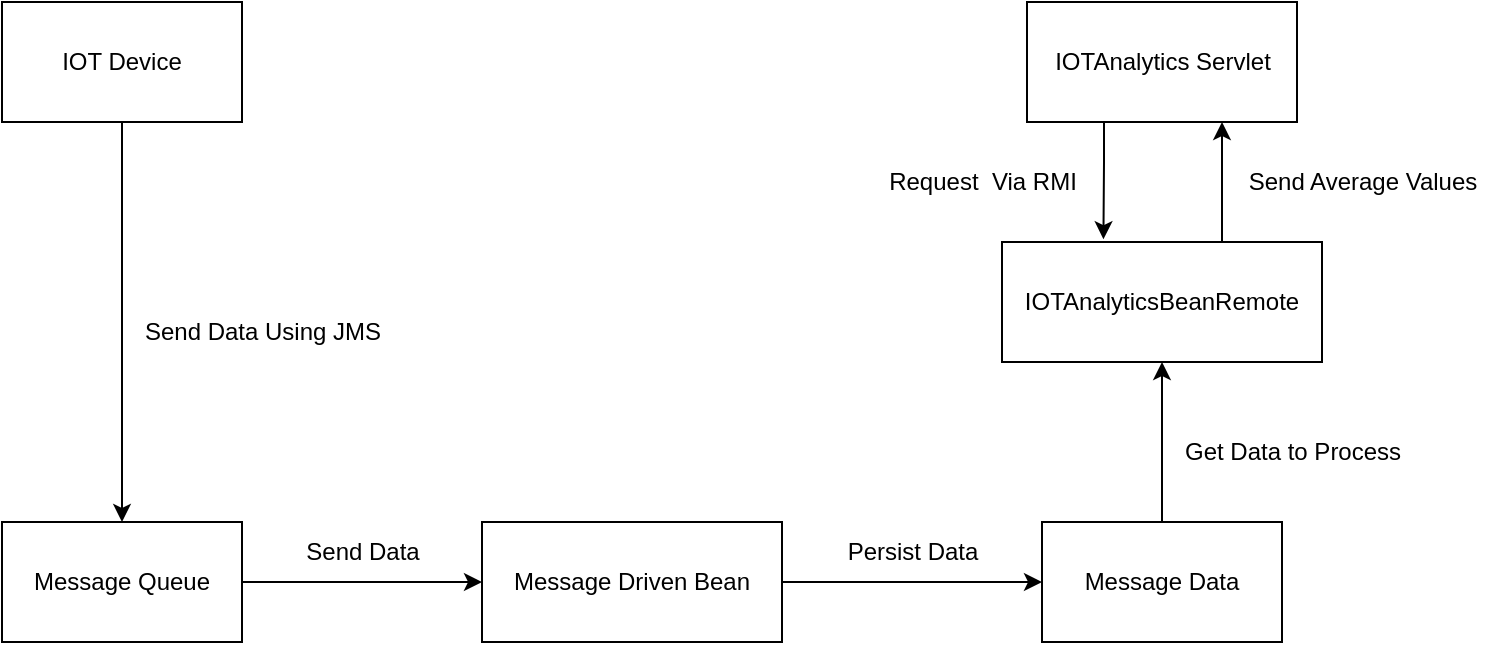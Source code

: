 <mxfile version="21.0.2" type="device"><diagram name="Page-1" id="uASsPiY7u4_tlFcubGil"><mxGraphModel dx="1050" dy="491" grid="1" gridSize="10" guides="1" tooltips="1" connect="1" arrows="1" fold="1" page="1" pageScale="1" pageWidth="850" pageHeight="1100" math="0" shadow="0"><root><mxCell id="0"/><mxCell id="1" parent="0"/><mxCell id="6Vc9TNgL2t53fBeevS17-21" style="edgeStyle=orthogonalEdgeStyle;rounded=0;orthogonalLoop=1;jettySize=auto;html=1;exitX=0.5;exitY=1;exitDx=0;exitDy=0;fillColor=none;" parent="1" source="6Vc9TNgL2t53fBeevS17-1" target="6Vc9TNgL2t53fBeevS17-7" edge="1"><mxGeometry relative="1" as="geometry"/></mxCell><mxCell id="6Vc9TNgL2t53fBeevS17-1" value="IOT Device" style="rounded=0;whiteSpace=wrap;html=1;fillColor=none;" parent="1" vertex="1"><mxGeometry x="80" y="80" width="120" height="60" as="geometry"/></mxCell><mxCell id="_cTvFG0lW0QgB_XXoYyB-4" style="edgeStyle=orthogonalEdgeStyle;rounded=0;orthogonalLoop=1;jettySize=auto;html=1;entryX=0;entryY=0.5;entryDx=0;entryDy=0;endArrow=classic;endFill=1;fillColor=none;" parent="1" source="6Vc9TNgL2t53fBeevS17-2" target="6Vc9TNgL2t53fBeevS17-5" edge="1"><mxGeometry relative="1" as="geometry"/></mxCell><mxCell id="6Vc9TNgL2t53fBeevS17-2" value="Message Driven Bean" style="rounded=0;whiteSpace=wrap;html=1;fillColor=none;" parent="1" vertex="1"><mxGeometry x="320" y="340" width="150" height="60" as="geometry"/></mxCell><mxCell id="_cTvFG0lW0QgB_XXoYyB-10" style="edgeStyle=orthogonalEdgeStyle;rounded=0;orthogonalLoop=1;jettySize=auto;html=1;entryX=0.317;entryY=-0.023;entryDx=0;entryDy=0;endArrow=classic;endFill=1;entryPerimeter=0;fillColor=none;" parent="1" source="6Vc9TNgL2t53fBeevS17-3" target="6Vc9TNgL2t53fBeevS17-4" edge="1"><mxGeometry relative="1" as="geometry"><Array as="points"><mxPoint x="631" y="160"/><mxPoint x="631" y="160"/></Array></mxGeometry></mxCell><mxCell id="6Vc9TNgL2t53fBeevS17-3" value="IOTAnalytics Servlet" style="rounded=0;whiteSpace=wrap;html=1;fillColor=none;" parent="1" vertex="1"><mxGeometry x="592.5" y="80" width="135" height="60" as="geometry"/></mxCell><mxCell id="_cTvFG0lW0QgB_XXoYyB-8" style="edgeStyle=orthogonalEdgeStyle;rounded=0;orthogonalLoop=1;jettySize=auto;html=1;endArrow=classic;endFill=1;fillColor=none;" parent="1" source="6Vc9TNgL2t53fBeevS17-4" edge="1"><mxGeometry relative="1" as="geometry"><mxPoint x="690" y="140" as="targetPoint"/><Array as="points"><mxPoint x="690" y="140"/></Array></mxGeometry></mxCell><mxCell id="6Vc9TNgL2t53fBeevS17-4" value="IOTAnalyticsBeanRemote" style="rounded=0;whiteSpace=wrap;html=1;fillColor=none;" parent="1" vertex="1"><mxGeometry x="580" y="200" width="160" height="60" as="geometry"/></mxCell><mxCell id="_cTvFG0lW0QgB_XXoYyB-7" style="edgeStyle=orthogonalEdgeStyle;rounded=0;orthogonalLoop=1;jettySize=auto;html=1;entryX=0.5;entryY=1;entryDx=0;entryDy=0;endArrow=classic;endFill=1;fillColor=none;" parent="1" source="6Vc9TNgL2t53fBeevS17-5" target="6Vc9TNgL2t53fBeevS17-4" edge="1"><mxGeometry relative="1" as="geometry"/></mxCell><mxCell id="6Vc9TNgL2t53fBeevS17-5" value="Message Data" style="rounded=0;whiteSpace=wrap;html=1;fillColor=none;" parent="1" vertex="1"><mxGeometry x="600" y="340" width="120" height="60" as="geometry"/></mxCell><mxCell id="_cTvFG0lW0QgB_XXoYyB-3" style="edgeStyle=orthogonalEdgeStyle;rounded=0;orthogonalLoop=1;jettySize=auto;html=1;entryX=0;entryY=0.5;entryDx=0;entryDy=0;endArrow=classic;endFill=1;fillColor=none;" parent="1" source="6Vc9TNgL2t53fBeevS17-7" target="6Vc9TNgL2t53fBeevS17-2" edge="1"><mxGeometry relative="1" as="geometry"/></mxCell><mxCell id="6Vc9TNgL2t53fBeevS17-7" value="Message Queue" style="rounded=0;whiteSpace=wrap;html=1;fillColor=none;" parent="1" vertex="1"><mxGeometry x="80" y="340" width="120" height="60" as="geometry"/></mxCell><mxCell id="_cTvFG0lW0QgB_XXoYyB-1" value="Send Data Using JMS" style="text;html=1;align=center;verticalAlign=middle;resizable=0;points=[];autosize=1;fillColor=none;" parent="1" vertex="1"><mxGeometry x="140" y="230" width="140" height="30" as="geometry"/></mxCell><mxCell id="_cTvFG0lW0QgB_XXoYyB-2" value="Send Data" style="text;html=1;align=center;verticalAlign=middle;resizable=0;points=[];autosize=1;fillColor=none;" parent="1" vertex="1"><mxGeometry x="220" y="340" width="80" height="30" as="geometry"/></mxCell><mxCell id="_cTvFG0lW0QgB_XXoYyB-5" value="Persist Data" style="text;html=1;align=center;verticalAlign=middle;resizable=0;points=[];autosize=1;fillColor=none;" parent="1" vertex="1"><mxGeometry x="490" y="340" width="90" height="30" as="geometry"/></mxCell><mxCell id="_cTvFG0lW0QgB_XXoYyB-6" value="Get Data to Process" style="text;html=1;align=center;verticalAlign=middle;resizable=0;points=[];autosize=1;fillColor=none;" parent="1" vertex="1"><mxGeometry x="660" y="290" width="130" height="30" as="geometry"/></mxCell><mxCell id="_cTvFG0lW0QgB_XXoYyB-11" value="Request  Via RMI" style="text;html=1;align=center;verticalAlign=middle;resizable=0;points=[];autosize=1;fillColor=none;" parent="1" vertex="1"><mxGeometry x="510" y="155" width="120" height="30" as="geometry"/></mxCell><mxCell id="_cTvFG0lW0QgB_XXoYyB-12" value="Send Average Values" style="text;html=1;align=center;verticalAlign=middle;resizable=0;points=[];autosize=1;fillColor=none;" parent="1" vertex="1"><mxGeometry x="690" y="155" width="140" height="30" as="geometry"/></mxCell></root></mxGraphModel></diagram></mxfile>